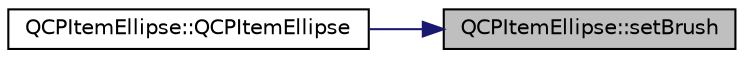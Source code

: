 digraph "QCPItemEllipse::setBrush"
{
 // LATEX_PDF_SIZE
  edge [fontname="Helvetica",fontsize="10",labelfontname="Helvetica",labelfontsize="10"];
  node [fontname="Helvetica",fontsize="10",shape=record];
  rankdir="RL";
  Node1 [label="QCPItemEllipse::setBrush",height=0.2,width=0.4,color="black", fillcolor="grey75", style="filled", fontcolor="black",tooltip=" "];
  Node1 -> Node2 [dir="back",color="midnightblue",fontsize="10",style="solid",fontname="Helvetica"];
  Node2 [label="QCPItemEllipse::QCPItemEllipse",height=0.2,width=0.4,color="black", fillcolor="white", style="filled",URL="$classQCPItemEllipse.html#a759b77ef002515eba0263b5447ecb3fb",tooltip=" "];
}
